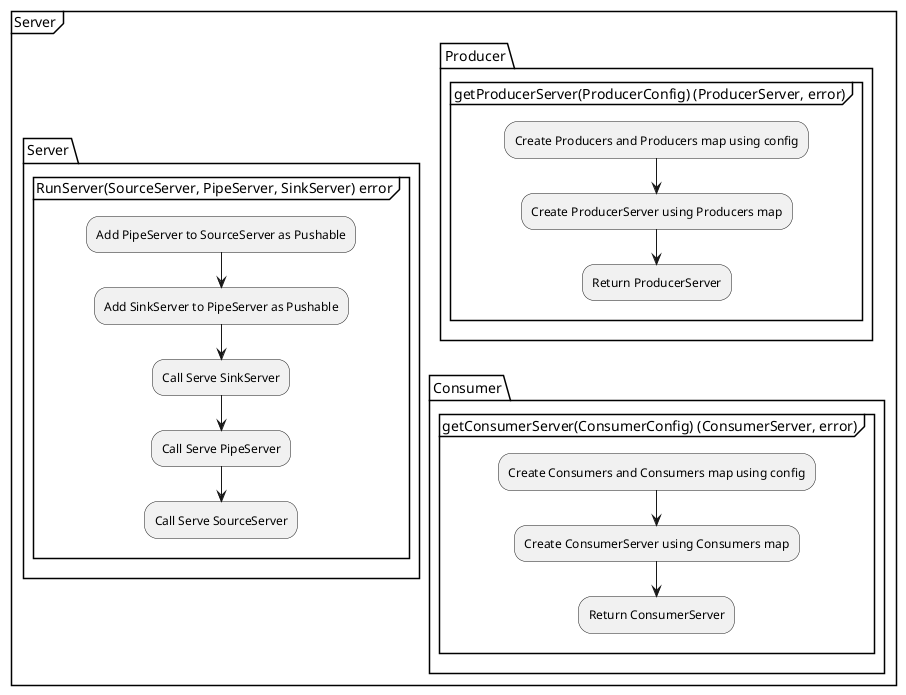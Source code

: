 @startuml
    partition Server {
        split
        -[hidden]->
        package Server {
            group RunServer(SourceServer, PipeServer, SinkServer) error {
                :Add PipeServer to SourceServer as Pushable;
                :Add SinkServer to PipeServer as Pushable;
                :Call Serve SinkServer;
                :Call Serve PipeServer;
                :Call Serve SourceServer;
                detach
            }
        }
        split again
        -[hidden]->
        package Producer {
            group getProducerServer(ProducerConfig) (ProducerServer, error) {
                :Create Producers and Producers map using config;
                :Create ProducerServer using Producers map;
                :Return ProducerServer;
                detach
            }
        }
        package Consumer {
            group getConsumerServer(ConsumerConfig) (ConsumerServer, error) {
                :Create Consumers and Consumers map using config;
                :Create ConsumerServer using Consumers map;
                :Return ConsumerServer;
                detach
            }
        }
        end split
    }
@enduml